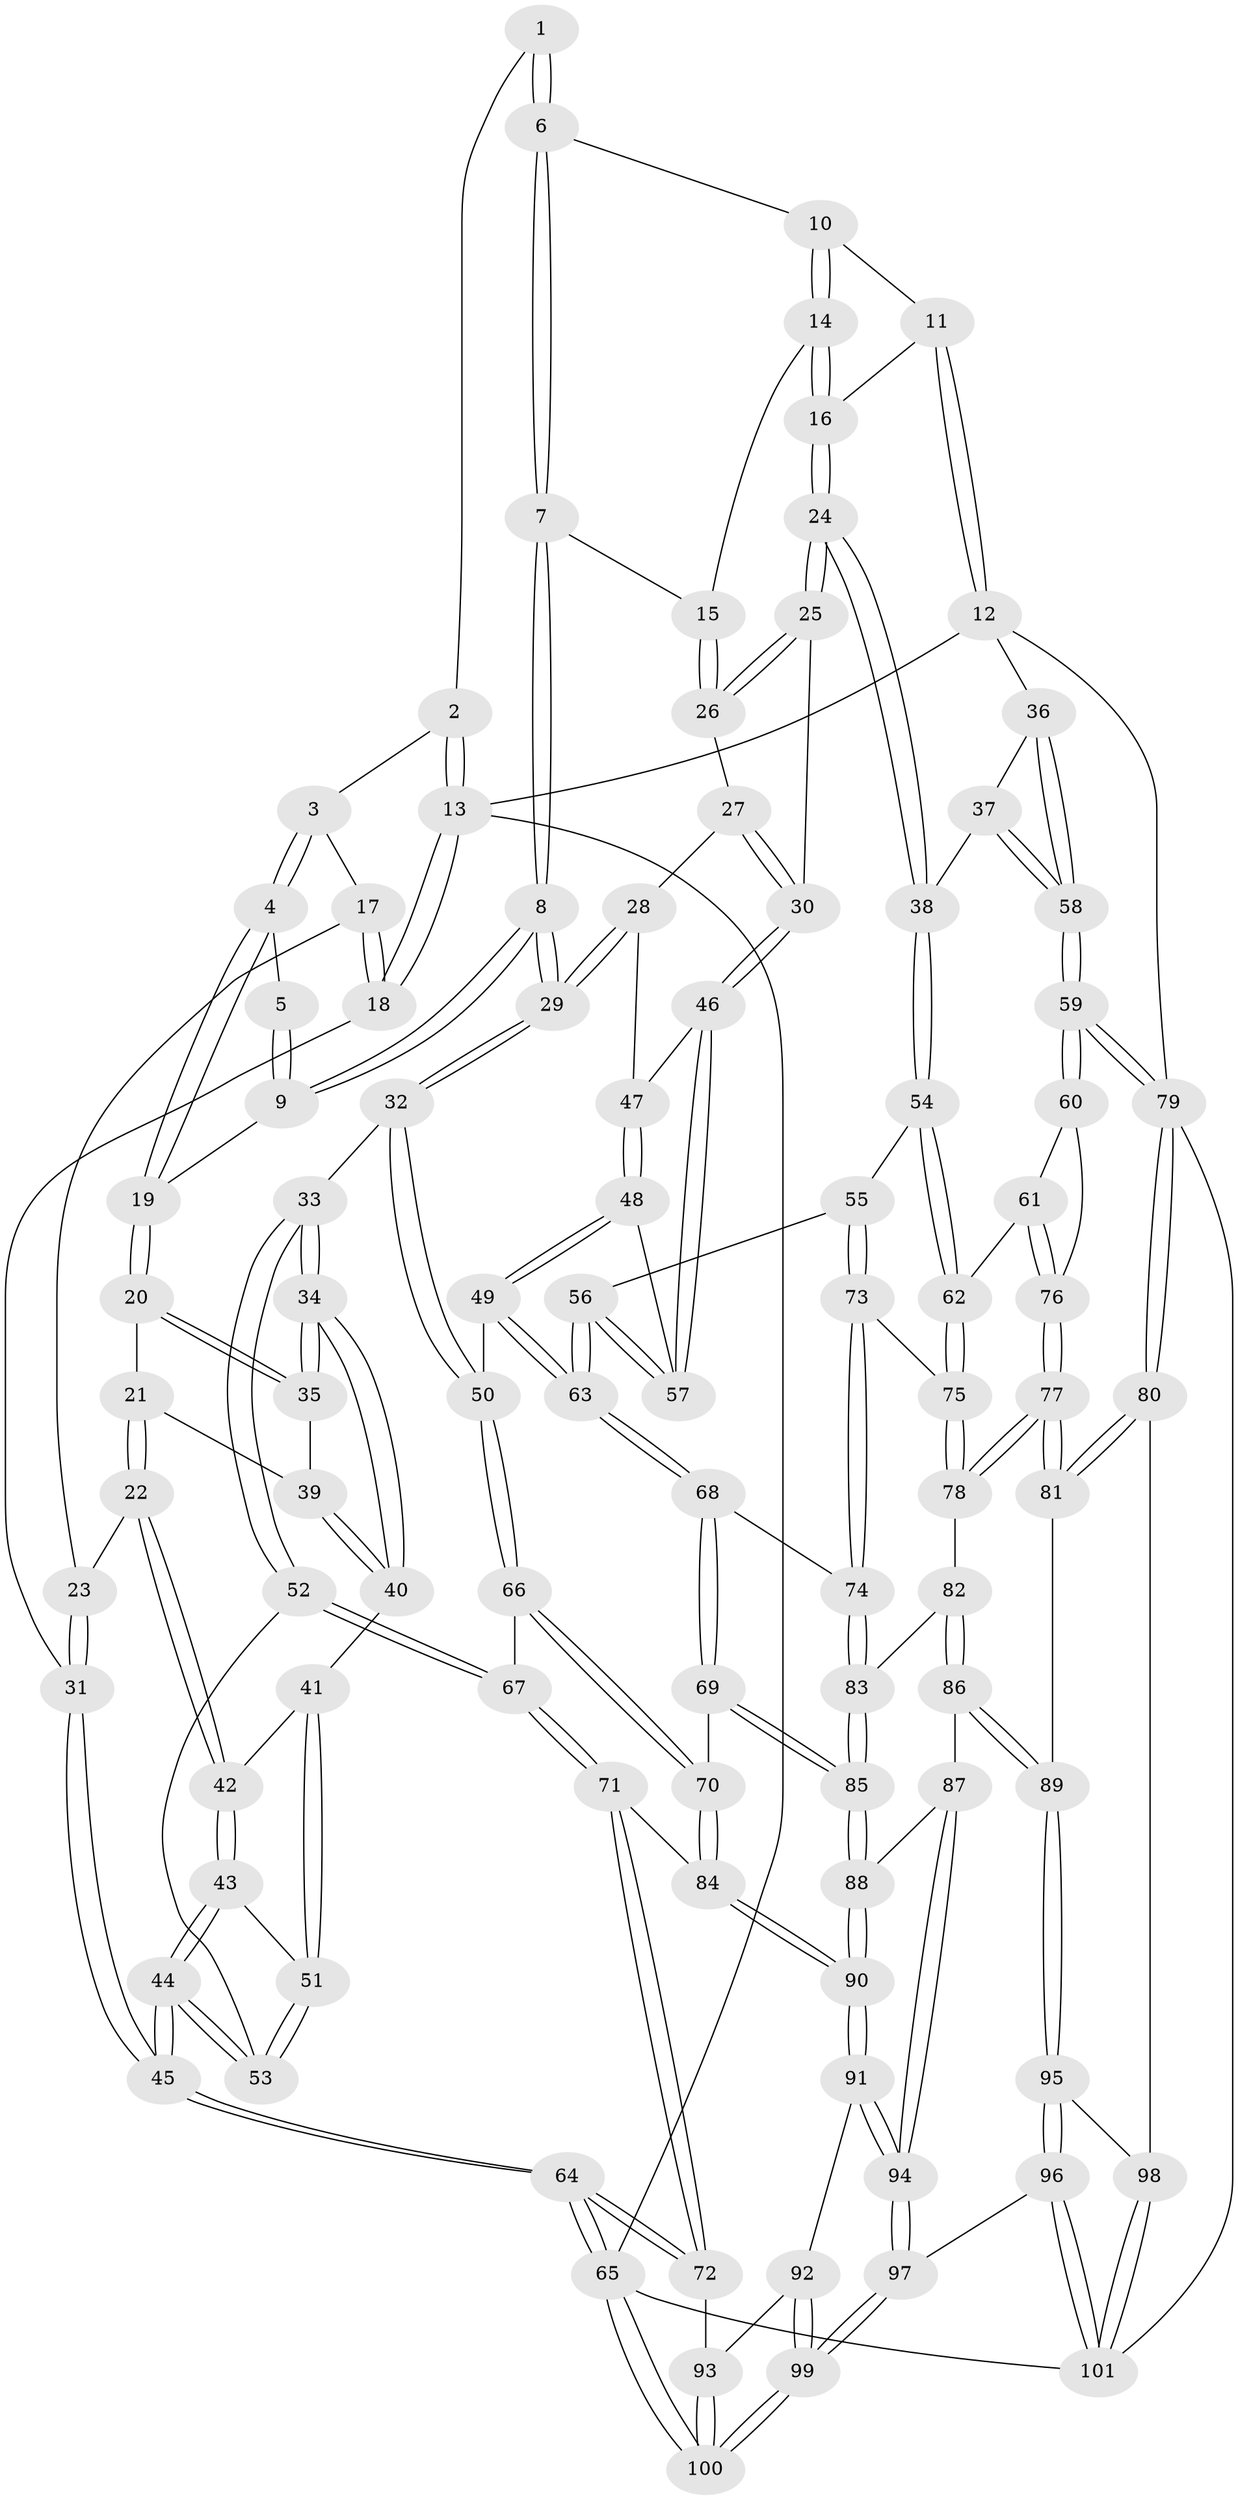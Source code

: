 // coarse degree distribution, {3: 0.5686274509803921, 4: 0.39215686274509803, 6: 0.0196078431372549, 5: 0.0196078431372549}
// Generated by graph-tools (version 1.1) at 2025/38/03/04/25 23:38:34]
// undirected, 101 vertices, 249 edges
graph export_dot {
  node [color=gray90,style=filled];
  1 [pos="+0.2941151411738552+0"];
  2 [pos="+0.042447063259622005+0"];
  3 [pos="+0.17025328466568532+0.04989725399428265"];
  4 [pos="+0.24216849426738812+0.0884571210207202"];
  5 [pos="+0.28846542577984186+0"];
  6 [pos="+0.47467865693710837+0"];
  7 [pos="+0.47862319479915927+0.022692755779047585"];
  8 [pos="+0.4389195509087542+0.10620826319859723"];
  9 [pos="+0.3172065792503006+0.10068926622514036"];
  10 [pos="+0.5356674373131761+0"];
  11 [pos="+0.9498791524956413+0"];
  12 [pos="+1+0"];
  13 [pos="+0+0"];
  14 [pos="+0.6643424733166596+0.07636437665348488"];
  15 [pos="+0.627678445543115+0.08710404917781324"];
  16 [pos="+0.7806997513421998+0.06907649935612056"];
  17 [pos="+0.11561154700639917+0.09598099815623329"];
  18 [pos="+0+0"];
  19 [pos="+0.26061064965285075+0.11397972409392865"];
  20 [pos="+0.2592708577148595+0.11693008401137835"];
  21 [pos="+0.16822778402780694+0.1611165714365235"];
  22 [pos="+0.13388300547655646+0.16397610195844162"];
  23 [pos="+0.1263718149693829+0.1476325404385805"];
  24 [pos="+0.805143095742361+0.19286699867902113"];
  25 [pos="+0.6871370002396143+0.21414119023425168"];
  26 [pos="+0.6210969054697996+0.1275696706273621"];
  27 [pos="+0.5978105626527871+0.16030813695405868"];
  28 [pos="+0.45882934327550606+0.15800178241078025"];
  29 [pos="+0.44723022001442503+0.1487012677068657"];
  30 [pos="+0.6152126753308734+0.2524785076924048"];
  31 [pos="+0+0.1064042504122814"];
  32 [pos="+0.3306267329471189+0.32038715337819845"];
  33 [pos="+0.30254256435392984+0.3118057221065313"];
  34 [pos="+0.28792012279516016+0.29073761747278604"];
  35 [pos="+0.2664345463433795+0.1972492140812368"];
  36 [pos="+1+0"];
  37 [pos="+0.8494508469390101+0.24737006895963243"];
  38 [pos="+0.8487882887545132+0.24739753978694656"];
  39 [pos="+0.19103011261042796+0.20282429334873459"];
  40 [pos="+0.192408207503815+0.24934251493402076"];
  41 [pos="+0.17095892658179337+0.24912472263851776"];
  42 [pos="+0.1238585046375245+0.18211954879179967"];
  43 [pos="+0.042506220250426316+0.24026162999849685"];
  44 [pos="+0+0.3268757371164927"];
  45 [pos="+0+0.327262434907628"];
  46 [pos="+0.596583854938586+0.2745068875691951"];
  47 [pos="+0.4651948415983584+0.16596712156448032"];
  48 [pos="+0.4926625546209623+0.33204742502593076"];
  49 [pos="+0.4334258563491408+0.36181076821364494"];
  50 [pos="+0.3403092577661886+0.33352921539158076"];
  51 [pos="+0.15297888682744254+0.26434258419600626"];
  52 [pos="+0.1639037710905472+0.3841323119593161"];
  53 [pos="+0.13362179737716362+0.3706370134019771"];
  54 [pos="+0.7952267730643552+0.3694062412569006"];
  55 [pos="+0.6319678679943879+0.37588229526351774"];
  56 [pos="+0.625587177640542+0.371605319110583"];
  57 [pos="+0.5927322883943484+0.32038276452052095"];
  58 [pos="+1+0.34821591717587497"];
  59 [pos="+1+0.3839017295305109"];
  60 [pos="+1+0.4333915480648666"];
  61 [pos="+0.8410565797835223+0.40652489656981855"];
  62 [pos="+0.8005768341466449+0.3864611341261466"];
  63 [pos="+0.4868743873760982+0.4658851707682675"];
  64 [pos="+0+0.6892620149172343"];
  65 [pos="+0+1"];
  66 [pos="+0.318166617606445+0.530892569943051"];
  67 [pos="+0.18818017830184963+0.529066382069697"];
  68 [pos="+0.4833948563021543+0.5049959666824339"];
  69 [pos="+0.3973230436982221+0.5816309726142626"];
  70 [pos="+0.3459379838953559+0.5558665078763309"];
  71 [pos="+0.03774933588339066+0.6575638916879513"];
  72 [pos="+0+0.6902888170953594"];
  73 [pos="+0.6311884704841769+0.5445420041855611"];
  74 [pos="+0.6296595869025665+0.5492618896149902"];
  75 [pos="+0.7941747471436001+0.4353151744373587"];
  76 [pos="+0.9265317416840035+0.4955055465840849"];
  77 [pos="+0.887113460341975+0.6426193216998106"];
  78 [pos="+0.8200985682138269+0.5779449757161933"];
  79 [pos="+1+0.7606269127148606"];
  80 [pos="+1+0.7498086489027149"];
  81 [pos="+0.9174690117040869+0.6968945865169183"];
  82 [pos="+0.6419669730260128+0.5811652958319832"];
  83 [pos="+0.6328326659066211+0.5582349796845787"];
  84 [pos="+0.21028013545322044+0.7261513639945166"];
  85 [pos="+0.41384226519479184+0.6281055107139184"];
  86 [pos="+0.6032259531580199+0.7398950256654742"];
  87 [pos="+0.5953617077984715+0.7424537512246931"];
  88 [pos="+0.4182812478180243+0.6420670932486028"];
  89 [pos="+0.7225234548048646+0.7869159517739523"];
  90 [pos="+0.3056499088451314+0.8062280588779356"];
  91 [pos="+0.3103615927125476+0.8283651721797438"];
  92 [pos="+0.25680750756997456+0.8785701940941212"];
  93 [pos="+0.17782536297194707+0.9098162832162291"];
  94 [pos="+0.46851795925734785+0.9275630456434498"];
  95 [pos="+0.741582041810065+0.9355870444515183"];
  96 [pos="+0.6585139626135287+1"];
  97 [pos="+0.5116320022747545+1"];
  98 [pos="+0.8972962577946667+0.9176012556248845"];
  99 [pos="+0.3024326753659361+1"];
  100 [pos="+0.011826754390308707+1"];
  101 [pos="+0.8911936669769437+1"];
  1 -- 2;
  1 -- 6;
  1 -- 6;
  2 -- 3;
  2 -- 13;
  2 -- 13;
  3 -- 4;
  3 -- 4;
  3 -- 17;
  4 -- 5;
  4 -- 19;
  4 -- 19;
  5 -- 9;
  5 -- 9;
  6 -- 7;
  6 -- 7;
  6 -- 10;
  7 -- 8;
  7 -- 8;
  7 -- 15;
  8 -- 9;
  8 -- 9;
  8 -- 29;
  8 -- 29;
  9 -- 19;
  10 -- 11;
  10 -- 14;
  10 -- 14;
  11 -- 12;
  11 -- 12;
  11 -- 16;
  12 -- 13;
  12 -- 36;
  12 -- 79;
  13 -- 18;
  13 -- 18;
  13 -- 65;
  14 -- 15;
  14 -- 16;
  14 -- 16;
  15 -- 26;
  15 -- 26;
  16 -- 24;
  16 -- 24;
  17 -- 18;
  17 -- 18;
  17 -- 23;
  18 -- 31;
  19 -- 20;
  19 -- 20;
  20 -- 21;
  20 -- 35;
  20 -- 35;
  21 -- 22;
  21 -- 22;
  21 -- 39;
  22 -- 23;
  22 -- 42;
  22 -- 42;
  23 -- 31;
  23 -- 31;
  24 -- 25;
  24 -- 25;
  24 -- 38;
  24 -- 38;
  25 -- 26;
  25 -- 26;
  25 -- 30;
  26 -- 27;
  27 -- 28;
  27 -- 30;
  27 -- 30;
  28 -- 29;
  28 -- 29;
  28 -- 47;
  29 -- 32;
  29 -- 32;
  30 -- 46;
  30 -- 46;
  31 -- 45;
  31 -- 45;
  32 -- 33;
  32 -- 50;
  32 -- 50;
  33 -- 34;
  33 -- 34;
  33 -- 52;
  33 -- 52;
  34 -- 35;
  34 -- 35;
  34 -- 40;
  34 -- 40;
  35 -- 39;
  36 -- 37;
  36 -- 58;
  36 -- 58;
  37 -- 38;
  37 -- 58;
  37 -- 58;
  38 -- 54;
  38 -- 54;
  39 -- 40;
  39 -- 40;
  40 -- 41;
  41 -- 42;
  41 -- 51;
  41 -- 51;
  42 -- 43;
  42 -- 43;
  43 -- 44;
  43 -- 44;
  43 -- 51;
  44 -- 45;
  44 -- 45;
  44 -- 53;
  44 -- 53;
  45 -- 64;
  45 -- 64;
  46 -- 47;
  46 -- 57;
  46 -- 57;
  47 -- 48;
  47 -- 48;
  48 -- 49;
  48 -- 49;
  48 -- 57;
  49 -- 50;
  49 -- 63;
  49 -- 63;
  50 -- 66;
  50 -- 66;
  51 -- 53;
  51 -- 53;
  52 -- 53;
  52 -- 67;
  52 -- 67;
  54 -- 55;
  54 -- 62;
  54 -- 62;
  55 -- 56;
  55 -- 73;
  55 -- 73;
  56 -- 57;
  56 -- 57;
  56 -- 63;
  56 -- 63;
  58 -- 59;
  58 -- 59;
  59 -- 60;
  59 -- 60;
  59 -- 79;
  59 -- 79;
  60 -- 61;
  60 -- 76;
  61 -- 62;
  61 -- 76;
  61 -- 76;
  62 -- 75;
  62 -- 75;
  63 -- 68;
  63 -- 68;
  64 -- 65;
  64 -- 65;
  64 -- 72;
  64 -- 72;
  65 -- 100;
  65 -- 100;
  65 -- 101;
  66 -- 67;
  66 -- 70;
  66 -- 70;
  67 -- 71;
  67 -- 71;
  68 -- 69;
  68 -- 69;
  68 -- 74;
  69 -- 70;
  69 -- 85;
  69 -- 85;
  70 -- 84;
  70 -- 84;
  71 -- 72;
  71 -- 72;
  71 -- 84;
  72 -- 93;
  73 -- 74;
  73 -- 74;
  73 -- 75;
  74 -- 83;
  74 -- 83;
  75 -- 78;
  75 -- 78;
  76 -- 77;
  76 -- 77;
  77 -- 78;
  77 -- 78;
  77 -- 81;
  77 -- 81;
  78 -- 82;
  79 -- 80;
  79 -- 80;
  79 -- 101;
  80 -- 81;
  80 -- 81;
  80 -- 98;
  81 -- 89;
  82 -- 83;
  82 -- 86;
  82 -- 86;
  83 -- 85;
  83 -- 85;
  84 -- 90;
  84 -- 90;
  85 -- 88;
  85 -- 88;
  86 -- 87;
  86 -- 89;
  86 -- 89;
  87 -- 88;
  87 -- 94;
  87 -- 94;
  88 -- 90;
  88 -- 90;
  89 -- 95;
  89 -- 95;
  90 -- 91;
  90 -- 91;
  91 -- 92;
  91 -- 94;
  91 -- 94;
  92 -- 93;
  92 -- 99;
  92 -- 99;
  93 -- 100;
  93 -- 100;
  94 -- 97;
  94 -- 97;
  95 -- 96;
  95 -- 96;
  95 -- 98;
  96 -- 97;
  96 -- 101;
  96 -- 101;
  97 -- 99;
  97 -- 99;
  98 -- 101;
  98 -- 101;
  99 -- 100;
  99 -- 100;
}

